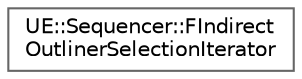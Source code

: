 digraph "Graphical Class Hierarchy"
{
 // INTERACTIVE_SVG=YES
 // LATEX_PDF_SIZE
  bgcolor="transparent";
  edge [fontname=Helvetica,fontsize=10,labelfontname=Helvetica,labelfontsize=10];
  node [fontname=Helvetica,fontsize=10,shape=box,height=0.2,width=0.4];
  rankdir="LR";
  Node0 [id="Node000000",label="UE::Sequencer::FIndirect\lOutlinerSelectionIterator",height=0.2,width=0.4,color="grey40", fillcolor="white", style="filled",URL="$dd/dad/structUE_1_1Sequencer_1_1FIndirectOutlinerSelectionIterator.html",tooltip="Iterator class for iterating the outliner nodes that have keys or sections selected on them,..."];
}
